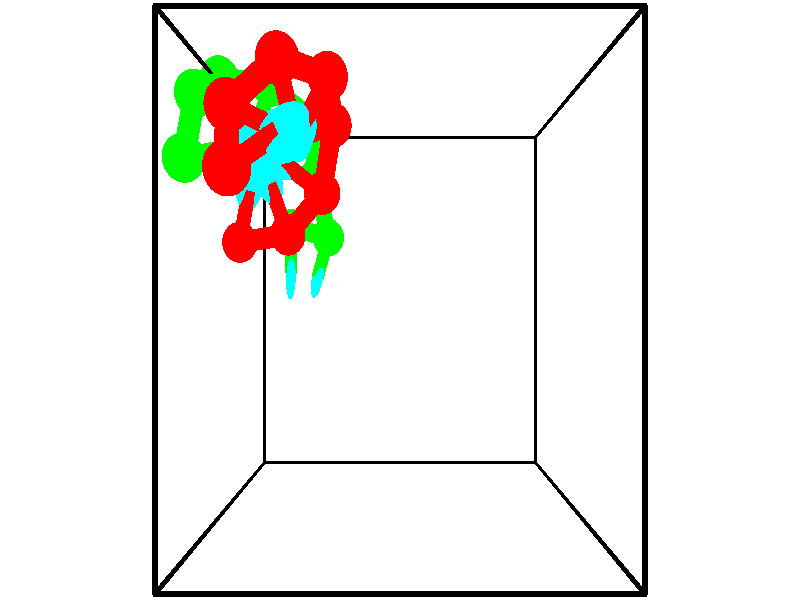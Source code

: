 // switches for output
#declare DRAW_BASES = 1; // possible values are 0, 1; only relevant for DNA ribbons
#declare DRAW_BASES_TYPE = 3; // possible values are 1, 2, 3; only relevant for DNA ribbons
#declare DRAW_FOG = 0; // set to 1 to enable fog

#include "colors.inc"

#include "transforms.inc"
background { rgb <1, 1, 1>}

#default {
   normal{
       ripples 0.25
       frequency 0.20
       turbulence 0.2
       lambda 5
   }
	finish {
		phong 0.1
		phong_size 40.
	}
}

// original window dimensions: 1024x640


// camera settings

camera {
	sky <-0, 1, 0>
	up <-0, 1, 0>
	right 1.6 * <1, 0, 0>
	location <2.5, 2.5, 11.1562>
	look_at <2.5, 2.5, 2.5>
	direction <0, 0, -8.6562>
	angle 67.0682
}


# declare cpy_camera_pos = <2.5, 2.5, 11.1562>;
# if (DRAW_FOG = 1)
fog {
	fog_type 2
	up vnormalize(cpy_camera_pos)
	color rgbt<1,1,1,0.3>
	distance 1e-5
	fog_alt 3e-3
	fog_offset 4
}
# end


// LIGHTS

# declare lum = 6;
global_settings {
	ambient_light rgb lum * <0.05, 0.05, 0.05>
	max_trace_level 15
}# declare cpy_direct_light_amount = 0.25;
light_source
{	1000 * <-1, -1, 1>,
	rgb lum * cpy_direct_light_amount
	parallel
}

light_source
{	1000 * <1, 1, -1>,
	rgb lum * cpy_direct_light_amount
	parallel
}

// strand 0

// nucleotide -1

// particle -1
sphere {
	<0.673924, 3.662396, 4.790655> 0.250000
	pigment { color rgbt <1,0,0,0> }
	no_shadow
}
cylinder {
	<1.021652, 3.856018, 4.830597>,  <1.230289, 3.972191, 4.854562>, 0.100000
	pigment { color rgbt <1,0,0,0> }
	no_shadow
}
cylinder {
	<1.021652, 3.856018, 4.830597>,  <0.673924, 3.662396, 4.790655>, 0.100000
	pigment { color rgbt <1,0,0,0> }
	no_shadow
}

// particle -1
sphere {
	<1.021652, 3.856018, 4.830597> 0.100000
	pigment { color rgbt <1,0,0,0> }
	no_shadow
}
sphere {
	0, 1
	scale<0.080000,0.200000,0.300000>
	matrix <0.183023, -0.127603, -0.974792,
		-0.459112, 0.865683, -0.199522,
		0.869321, 0.484056, 0.099856,
		1.282449, 4.001235, 4.860554>
	pigment { color rgbt <0,1,1,0> }
	no_shadow
}
cylinder {
	<0.574400, 4.308574, 4.435854>,  <0.673924, 3.662396, 4.790655>, 0.130000
	pigment { color rgbt <1,0,0,0> }
	no_shadow
}

// nucleotide -1

// particle -1
sphere {
	<0.574400, 4.308574, 4.435854> 0.250000
	pigment { color rgbt <1,0,0,0> }
	no_shadow
}
cylinder {
	<0.944061, 4.158890, 4.466599>,  <1.165858, 4.069079, 4.485045>, 0.100000
	pigment { color rgbt <1,0,0,0> }
	no_shadow
}
cylinder {
	<0.944061, 4.158890, 4.466599>,  <0.574400, 4.308574, 4.435854>, 0.100000
	pigment { color rgbt <1,0,0,0> }
	no_shadow
}

// particle -1
sphere {
	<0.944061, 4.158890, 4.466599> 0.100000
	pigment { color rgbt <1,0,0,0> }
	no_shadow
}
sphere {
	0, 1
	scale<0.080000,0.200000,0.300000>
	matrix <0.110306, 0.068759, -0.991516,
		0.365751, 0.924791, 0.104822,
		0.924153, -0.374211, 0.076861,
		1.221307, 4.046627, 4.489657>
	pigment { color rgbt <0,1,1,0> }
	no_shadow
}
cylinder {
	<1.092049, 4.813069, 4.230114>,  <0.574400, 4.308574, 4.435854>, 0.130000
	pigment { color rgbt <1,0,0,0> }
	no_shadow
}

// nucleotide -1

// particle -1
sphere {
	<1.092049, 4.813069, 4.230114> 0.250000
	pigment { color rgbt <1,0,0,0> }
	no_shadow
}
cylinder {
	<1.183014, 4.434982, 4.136436>,  <1.237593, 4.208130, 4.080230>, 0.100000
	pigment { color rgbt <1,0,0,0> }
	no_shadow
}
cylinder {
	<1.183014, 4.434982, 4.136436>,  <1.092049, 4.813069, 4.230114>, 0.100000
	pigment { color rgbt <1,0,0,0> }
	no_shadow
}

// particle -1
sphere {
	<1.183014, 4.434982, 4.136436> 0.100000
	pigment { color rgbt <1,0,0,0> }
	no_shadow
}
sphere {
	0, 1
	scale<0.080000,0.200000,0.300000>
	matrix <-0.106256, 0.214973, -0.970822,
		0.967984, 0.245662, -0.051548,
		0.227413, -0.945218, -0.234194,
		1.251238, 4.151417, 4.066178>
	pigment { color rgbt <0,1,1,0> }
	no_shadow
}
cylinder {
	<1.604257, 4.807589, 3.682260>,  <1.092049, 4.813069, 4.230114>, 0.130000
	pigment { color rgbt <1,0,0,0> }
	no_shadow
}

// nucleotide -1

// particle -1
sphere {
	<1.604257, 4.807589, 3.682260> 0.250000
	pigment { color rgbt <1,0,0,0> }
	no_shadow
}
cylinder {
	<1.393131, 4.468063, 3.670074>,  <1.266456, 4.264349, 3.662763>, 0.100000
	pigment { color rgbt <1,0,0,0> }
	no_shadow
}
cylinder {
	<1.393131, 4.468063, 3.670074>,  <1.604257, 4.807589, 3.682260>, 0.100000
	pigment { color rgbt <1,0,0,0> }
	no_shadow
}

// particle -1
sphere {
	<1.393131, 4.468063, 3.670074> 0.100000
	pigment { color rgbt <1,0,0,0> }
	no_shadow
}
sphere {
	0, 1
	scale<0.080000,0.200000,0.300000>
	matrix <-0.337979, 0.242800, -0.909295,
		0.779218, -0.469644, -0.415035,
		-0.527815, -0.848813, -0.030464,
		1.234787, 4.213419, 3.660935>
	pigment { color rgbt <0,1,1,0> }
	no_shadow
}
cylinder {
	<1.596321, 4.465979, 3.016880>,  <1.604257, 4.807589, 3.682260>, 0.130000
	pigment { color rgbt <1,0,0,0> }
	no_shadow
}

// nucleotide -1

// particle -1
sphere {
	<1.596321, 4.465979, 3.016880> 0.250000
	pigment { color rgbt <1,0,0,0> }
	no_shadow
}
cylinder {
	<1.267223, 4.308731, 3.181099>,  <1.069765, 4.214382, 3.279630>, 0.100000
	pigment { color rgbt <1,0,0,0> }
	no_shadow
}
cylinder {
	<1.267223, 4.308731, 3.181099>,  <1.596321, 4.465979, 3.016880>, 0.100000
	pigment { color rgbt <1,0,0,0> }
	no_shadow
}

// particle -1
sphere {
	<1.267223, 4.308731, 3.181099> 0.100000
	pigment { color rgbt <1,0,0,0> }
	no_shadow
}
sphere {
	0, 1
	scale<0.080000,0.200000,0.300000>
	matrix <-0.442109, -0.011376, -0.896889,
		0.357255, -0.919417, -0.164442,
		-0.822744, -0.393120, 0.410547,
		1.020400, 4.190795, 3.304263>
	pigment { color rgbt <0,1,1,0> }
	no_shadow
}
cylinder {
	<1.415946, 3.738579, 2.745801>,  <1.596321, 4.465979, 3.016880>, 0.130000
	pigment { color rgbt <1,0,0,0> }
	no_shadow
}

// nucleotide -1

// particle -1
sphere {
	<1.415946, 3.738579, 2.745801> 0.250000
	pigment { color rgbt <1,0,0,0> }
	no_shadow
}
cylinder {
	<1.094097, 3.941650, 2.868988>,  <0.900988, 4.063493, 2.942900>, 0.100000
	pigment { color rgbt <1,0,0,0> }
	no_shadow
}
cylinder {
	<1.094097, 3.941650, 2.868988>,  <1.415946, 3.738579, 2.745801>, 0.100000
	pigment { color rgbt <1,0,0,0> }
	no_shadow
}

// particle -1
sphere {
	<1.094097, 3.941650, 2.868988> 0.100000
	pigment { color rgbt <1,0,0,0> }
	no_shadow
}
sphere {
	0, 1
	scale<0.080000,0.200000,0.300000>
	matrix <-0.388133, -0.057172, -0.919828,
		-0.449372, -0.859647, 0.243049,
		-0.804623, 0.507680, 0.307966,
		0.852710, 4.093954, 2.961378>
	pigment { color rgbt <0,1,1,0> }
	no_shadow
}
cylinder {
	<0.889132, 3.282349, 2.484310>,  <1.415946, 3.738579, 2.745801>, 0.130000
	pigment { color rgbt <1,0,0,0> }
	no_shadow
}

// nucleotide -1

// particle -1
sphere {
	<0.889132, 3.282349, 2.484310> 0.250000
	pigment { color rgbt <1,0,0,0> }
	no_shadow
}
cylinder {
	<0.742489, 3.647781, 2.554703>,  <0.654503, 3.867041, 2.596938>, 0.100000
	pigment { color rgbt <1,0,0,0> }
	no_shadow
}
cylinder {
	<0.742489, 3.647781, 2.554703>,  <0.889132, 3.282349, 2.484310>, 0.100000
	pigment { color rgbt <1,0,0,0> }
	no_shadow
}

// particle -1
sphere {
	<0.742489, 3.647781, 2.554703> 0.100000
	pigment { color rgbt <1,0,0,0> }
	no_shadow
}
sphere {
	0, 1
	scale<0.080000,0.200000,0.300000>
	matrix <-0.521463, -0.045120, -0.852080,
		-0.770504, -0.404146, 0.492940,
		-0.366607, 0.913581, 0.175982,
		0.632507, 3.921856, 2.607497>
	pigment { color rgbt <0,1,1,0> }
	no_shadow
}
cylinder {
	<0.146806, 3.205546, 2.287416>,  <0.889132, 3.282349, 2.484310>, 0.130000
	pigment { color rgbt <1,0,0,0> }
	no_shadow
}

// nucleotide -1

// particle -1
sphere {
	<0.146806, 3.205546, 2.287416> 0.250000
	pigment { color rgbt <1,0,0,0> }
	no_shadow
}
cylinder {
	<0.233826, 3.595566, 2.305084>,  <0.286038, 3.829578, 2.315685>, 0.100000
	pigment { color rgbt <1,0,0,0> }
	no_shadow
}
cylinder {
	<0.233826, 3.595566, 2.305084>,  <0.146806, 3.205546, 2.287416>, 0.100000
	pigment { color rgbt <1,0,0,0> }
	no_shadow
}

// particle -1
sphere {
	<0.233826, 3.595566, 2.305084> 0.100000
	pigment { color rgbt <1,0,0,0> }
	no_shadow
}
sphere {
	0, 1
	scale<0.080000,0.200000,0.300000>
	matrix <-0.527201, 0.155470, -0.835397,
		-0.821420, 0.158454, 0.547870,
		0.217549, 0.975050, 0.044169,
		0.299091, 3.888081, 2.318335>
	pigment { color rgbt <0,1,1,0> }
	no_shadow
}
// strand 1

// nucleotide -1

// particle -1
sphere {
	<0.699108, 3.509995, 1.106779> 0.250000
	pigment { color rgbt <0,1,0,0> }
	no_shadow
}
cylinder {
	<0.692429, 3.110504, 1.125824>,  <0.688421, 2.870810, 1.137251>, 0.100000
	pigment { color rgbt <0,1,0,0> }
	no_shadow
}
cylinder {
	<0.692429, 3.110504, 1.125824>,  <0.699108, 3.509995, 1.106779>, 0.100000
	pigment { color rgbt <0,1,0,0> }
	no_shadow
}

// particle -1
sphere {
	<0.692429, 3.110504, 1.125824> 0.100000
	pigment { color rgbt <0,1,0,0> }
	no_shadow
}
sphere {
	0, 1
	scale<0.080000,0.200000,0.300000>
	matrix <0.969085, -0.027889, -0.245147,
		0.246163, 0.042047, 0.968316,
		-0.016698, -0.998726, 0.047613,
		0.687419, 2.810886, 1.140108>
	pigment { color rgbt <0,1,1,0> }
	no_shadow
}
cylinder {
	<1.345871, 3.337477, 1.437456>,  <0.699108, 3.509995, 1.106779>, 0.130000
	pigment { color rgbt <0,1,0,0> }
	no_shadow
}

// nucleotide -1

// particle -1
sphere {
	<1.345871, 3.337477, 1.437456> 0.250000
	pigment { color rgbt <0,1,0,0> }
	no_shadow
}
cylinder {
	<1.214983, 3.026749, 1.222244>,  <1.136450, 2.840312, 1.093117>, 0.100000
	pigment { color rgbt <0,1,0,0> }
	no_shadow
}
cylinder {
	<1.214983, 3.026749, 1.222244>,  <1.345871, 3.337477, 1.437456>, 0.100000
	pigment { color rgbt <0,1,0,0> }
	no_shadow
}

// particle -1
sphere {
	<1.214983, 3.026749, 1.222244> 0.100000
	pigment { color rgbt <0,1,0,0> }
	no_shadow
}
sphere {
	0, 1
	scale<0.080000,0.200000,0.300000>
	matrix <0.926072, -0.150391, -0.346081,
		0.187928, -0.611499, 0.768604,
		-0.327220, -0.776821, -0.538030,
		1.116817, 2.793702, 1.060835>
	pigment { color rgbt <0,1,1,0> }
	no_shadow
}
cylinder {
	<1.166702, 4.117445, 1.593217>,  <1.345871, 3.337477, 1.437456>, 0.130000
	pigment { color rgbt <0,1,0,0> }
	no_shadow
}

// nucleotide -1

// particle -1
sphere {
	<1.166702, 4.117445, 1.593217> 0.250000
	pigment { color rgbt <0,1,0,0> }
	no_shadow
}
cylinder {
	<0.775153, 4.199066, 1.588005>,  <0.540224, 4.248039, 1.584878>, 0.100000
	pigment { color rgbt <0,1,0,0> }
	no_shadow
}
cylinder {
	<0.775153, 4.199066, 1.588005>,  <1.166702, 4.117445, 1.593217>, 0.100000
	pigment { color rgbt <0,1,0,0> }
	no_shadow
}

// particle -1
sphere {
	<0.775153, 4.199066, 1.588005> 0.100000
	pigment { color rgbt <0,1,0,0> }
	no_shadow
}
sphere {
	0, 1
	scale<0.080000,0.200000,0.300000>
	matrix <0.040973, 0.258195, 0.965224,
		0.200322, 0.944298, -0.261101,
		-0.978873, 0.204053, -0.013031,
		0.481491, 4.260282, 1.584096>
	pigment { color rgbt <0,1,1,0> }
	no_shadow
}
cylinder {
	<1.147239, 4.807432, 1.883703>,  <1.166702, 4.117445, 1.593217>, 0.130000
	pigment { color rgbt <0,1,0,0> }
	no_shadow
}

// nucleotide -1

// particle -1
sphere {
	<1.147239, 4.807432, 1.883703> 0.250000
	pigment { color rgbt <0,1,0,0> }
	no_shadow
}
cylinder {
	<0.794323, 4.620728, 1.908028>,  <0.582574, 4.508705, 1.922622>, 0.100000
	pigment { color rgbt <0,1,0,0> }
	no_shadow
}
cylinder {
	<0.794323, 4.620728, 1.908028>,  <1.147239, 4.807432, 1.883703>, 0.100000
	pigment { color rgbt <0,1,0,0> }
	no_shadow
}

// particle -1
sphere {
	<0.794323, 4.620728, 1.908028> 0.100000
	pigment { color rgbt <0,1,0,0> }
	no_shadow
}
sphere {
	0, 1
	scale<0.080000,0.200000,0.300000>
	matrix <-0.092620, 0.298816, 0.949806,
		-0.461503, 0.832372, -0.306873,
		-0.882290, -0.466761, 0.060811,
		0.529636, 4.480699, 1.926271>
	pigment { color rgbt <0,1,1,0> }
	no_shadow
}
cylinder {
	<0.582046, 5.122228, 2.284807>,  <1.147239, 4.807432, 1.883703>, 0.130000
	pigment { color rgbt <0,1,0,0> }
	no_shadow
}

// nucleotide -1

// particle -1
sphere {
	<0.582046, 5.122228, 2.284807> 0.250000
	pigment { color rgbt <0,1,0,0> }
	no_shadow
}
cylinder {
	<0.461167, 4.741714, 2.309258>,  <0.388639, 4.513406, 2.323928>, 0.100000
	pigment { color rgbt <0,1,0,0> }
	no_shadow
}
cylinder {
	<0.461167, 4.741714, 2.309258>,  <0.582046, 5.122228, 2.284807>, 0.100000
	pigment { color rgbt <0,1,0,0> }
	no_shadow
}

// particle -1
sphere {
	<0.461167, 4.741714, 2.309258> 0.100000
	pigment { color rgbt <0,1,0,0> }
	no_shadow
}
sphere {
	0, 1
	scale<0.080000,0.200000,0.300000>
	matrix <0.131456, 0.021922, 0.991080,
		-0.944137, 0.307538, 0.118427,
		-0.302199, -0.951283, 0.061125,
		0.370507, 4.456329, 2.327595>
	pigment { color rgbt <0,1,1,0> }
	no_shadow
}
cylinder {
	<0.019732, 5.043445, 2.849865>,  <0.582046, 5.122228, 2.284807>, 0.130000
	pigment { color rgbt <0,1,0,0> }
	no_shadow
}

// nucleotide -1

// particle -1
sphere {
	<0.019732, 5.043445, 2.849865> 0.250000
	pigment { color rgbt <0,1,0,0> }
	no_shadow
}
cylinder {
	<0.218210, 4.703827, 2.777298>,  <0.337297, 4.500056, 2.733758>, 0.100000
	pigment { color rgbt <0,1,0,0> }
	no_shadow
}
cylinder {
	<0.218210, 4.703827, 2.777298>,  <0.019732, 5.043445, 2.849865>, 0.100000
	pigment { color rgbt <0,1,0,0> }
	no_shadow
}

// particle -1
sphere {
	<0.218210, 4.703827, 2.777298> 0.100000
	pigment { color rgbt <0,1,0,0> }
	no_shadow
}
sphere {
	0, 1
	scale<0.080000,0.200000,0.300000>
	matrix <0.148066, -0.123140, 0.981281,
		-0.855492, -0.513770, 0.064614,
		0.496196, -0.849045, -0.181417,
		0.367069, 4.449113, 2.722873>
	pigment { color rgbt <0,1,1,0> }
	no_shadow
}
cylinder {
	<-0.116894, 4.695610, 3.455747>,  <0.019732, 5.043445, 2.849865>, 0.130000
	pigment { color rgbt <0,1,0,0> }
	no_shadow
}

// nucleotide -1

// particle -1
sphere {
	<-0.116894, 4.695610, 3.455747> 0.250000
	pigment { color rgbt <0,1,0,0> }
	no_shadow
}
cylinder {
	<0.182163, 4.496613, 3.279778>,  <0.361597, 4.377214, 3.174196>, 0.100000
	pigment { color rgbt <0,1,0,0> }
	no_shadow
}
cylinder {
	<0.182163, 4.496613, 3.279778>,  <-0.116894, 4.695610, 3.455747>, 0.100000
	pigment { color rgbt <0,1,0,0> }
	no_shadow
}

// particle -1
sphere {
	<0.182163, 4.496613, 3.279778> 0.100000
	pigment { color rgbt <0,1,0,0> }
	no_shadow
}
sphere {
	0, 1
	scale<0.080000,0.200000,0.300000>
	matrix <0.341743, -0.279783, 0.897181,
		-0.569426, -0.821109, -0.039162,
		0.747640, -0.497495, -0.439924,
		0.406455, 4.347364, 3.147800>
	pigment { color rgbt <0,1,1,0> }
	no_shadow
}
cylinder {
	<-0.134481, 3.943707, 3.803117>,  <-0.116894, 4.695610, 3.455747>, 0.130000
	pigment { color rgbt <0,1,0,0> }
	no_shadow
}

// nucleotide -1

// particle -1
sphere {
	<-0.134481, 3.943707, 3.803117> 0.250000
	pigment { color rgbt <0,1,0,0> }
	no_shadow
}
cylinder {
	<0.226727, 4.041611, 3.661896>,  <0.443452, 4.100353, 3.577163>, 0.100000
	pigment { color rgbt <0,1,0,0> }
	no_shadow
}
cylinder {
	<0.226727, 4.041611, 3.661896>,  <-0.134481, 3.943707, 3.803117>, 0.100000
	pigment { color rgbt <0,1,0,0> }
	no_shadow
}

// particle -1
sphere {
	<0.226727, 4.041611, 3.661896> 0.100000
	pigment { color rgbt <0,1,0,0> }
	no_shadow
}
sphere {
	0, 1
	scale<0.080000,0.200000,0.300000>
	matrix <0.352109, 0.049132, 0.934668,
		0.246117, -0.968338, -0.041816,
		0.903020, 0.244761, -0.353053,
		0.497633, 4.115039, 3.555980>
	pigment { color rgbt <0,1,1,0> }
	no_shadow
}
// box output
cylinder {
	<0.000000, 0.000000, 0.000000>,  <5.000000, 0.000000, 0.000000>, 0.025000
	pigment { color rgbt <0,0,0,0> }
	no_shadow
}
cylinder {
	<0.000000, 0.000000, 0.000000>,  <0.000000, 5.000000, 0.000000>, 0.025000
	pigment { color rgbt <0,0,0,0> }
	no_shadow
}
cylinder {
	<0.000000, 0.000000, 0.000000>,  <0.000000, 0.000000, 5.000000>, 0.025000
	pigment { color rgbt <0,0,0,0> }
	no_shadow
}
cylinder {
	<5.000000, 5.000000, 5.000000>,  <0.000000, 5.000000, 5.000000>, 0.025000
	pigment { color rgbt <0,0,0,0> }
	no_shadow
}
cylinder {
	<5.000000, 5.000000, 5.000000>,  <5.000000, 0.000000, 5.000000>, 0.025000
	pigment { color rgbt <0,0,0,0> }
	no_shadow
}
cylinder {
	<5.000000, 5.000000, 5.000000>,  <5.000000, 5.000000, 0.000000>, 0.025000
	pigment { color rgbt <0,0,0,0> }
	no_shadow
}
cylinder {
	<0.000000, 0.000000, 5.000000>,  <0.000000, 5.000000, 5.000000>, 0.025000
	pigment { color rgbt <0,0,0,0> }
	no_shadow
}
cylinder {
	<0.000000, 0.000000, 5.000000>,  <5.000000, 0.000000, 5.000000>, 0.025000
	pigment { color rgbt <0,0,0,0> }
	no_shadow
}
cylinder {
	<5.000000, 5.000000, 0.000000>,  <0.000000, 5.000000, 0.000000>, 0.025000
	pigment { color rgbt <0,0,0,0> }
	no_shadow
}
cylinder {
	<5.000000, 5.000000, 0.000000>,  <5.000000, 0.000000, 0.000000>, 0.025000
	pigment { color rgbt <0,0,0,0> }
	no_shadow
}
cylinder {
	<5.000000, 0.000000, 5.000000>,  <5.000000, 0.000000, 0.000000>, 0.025000
	pigment { color rgbt <0,0,0,0> }
	no_shadow
}
cylinder {
	<0.000000, 5.000000, 0.000000>,  <0.000000, 5.000000, 5.000000>, 0.025000
	pigment { color rgbt <0,0,0,0> }
	no_shadow
}
// end of box output
